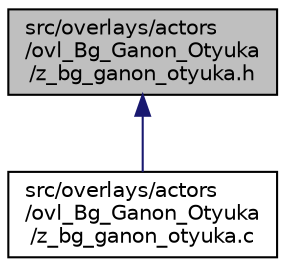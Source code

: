 digraph "src/overlays/actors/ovl_Bg_Ganon_Otyuka/z_bg_ganon_otyuka.h"
{
 // LATEX_PDF_SIZE
  edge [fontname="Helvetica",fontsize="10",labelfontname="Helvetica",labelfontsize="10"];
  node [fontname="Helvetica",fontsize="10",shape=record];
  Node1 [label="src/overlays/actors\l/ovl_Bg_Ganon_Otyuka\l/z_bg_ganon_otyuka.h",height=0.2,width=0.4,color="black", fillcolor="grey75", style="filled", fontcolor="black",tooltip=" "];
  Node1 -> Node2 [dir="back",color="midnightblue",fontsize="10",style="solid",fontname="Helvetica"];
  Node2 [label="src/overlays/actors\l/ovl_Bg_Ganon_Otyuka\l/z_bg_ganon_otyuka.c",height=0.2,width=0.4,color="black", fillcolor="white", style="filled",URL="$de/d4a/z__bg__ganon__otyuka_8c.html",tooltip=" "];
}
